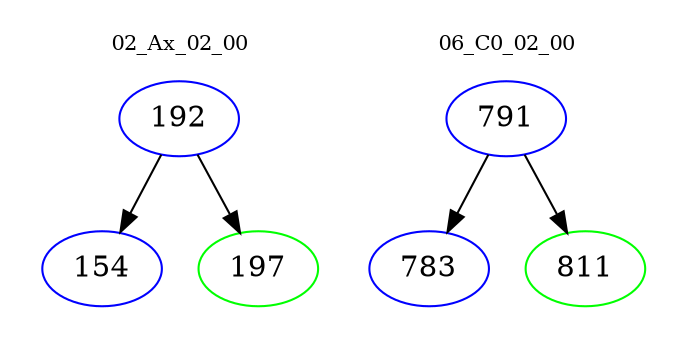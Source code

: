 digraph{
subgraph cluster_0 {
color = white
label = "02_Ax_02_00";
fontsize=10;
T0_192 [label="192", color="blue"]
T0_192 -> T0_154 [color="black"]
T0_154 [label="154", color="blue"]
T0_192 -> T0_197 [color="black"]
T0_197 [label="197", color="green"]
}
subgraph cluster_1 {
color = white
label = "06_C0_02_00";
fontsize=10;
T1_791 [label="791", color="blue"]
T1_791 -> T1_783 [color="black"]
T1_783 [label="783", color="blue"]
T1_791 -> T1_811 [color="black"]
T1_811 [label="811", color="green"]
}
}
